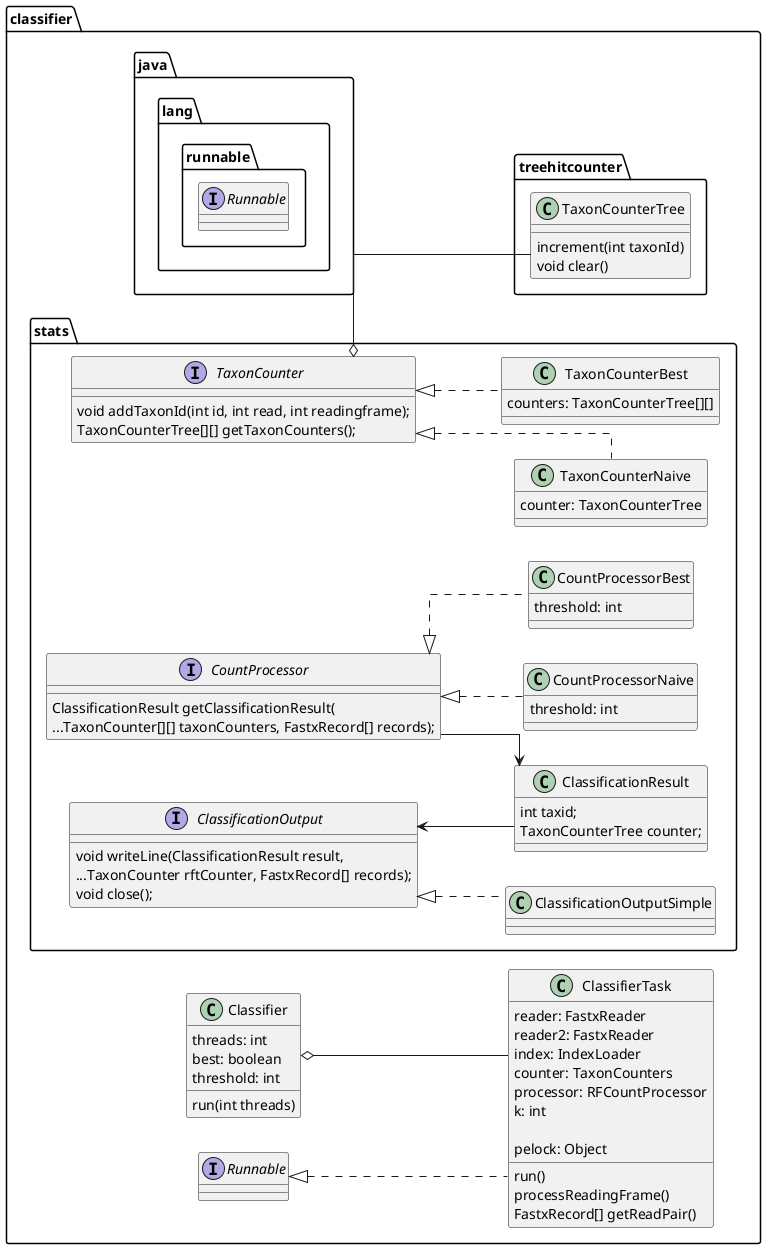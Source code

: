 @startuml
left to right direction
skinparam linetype ortho

package classifier {


    package treehitcounter {
        class TaxonCounterTree {
            increment(int taxonId)
            void clear()
        }
    }

    Classifier o-- ClassifierTask


    class Classifier {
        threads: int
        best: boolean
        threshold: int
        run(int threads)
    }



    package java.lang.runnable {
        interface Runnable
    }


    class ClassifierTask implements Runnable {
        reader: FastxReader
        reader2: FastxReader
        index: IndexLoader
        counter: TaxonCounters
        processor: RFCountProcessor
        k: int

        pelock: Object

        run()
        processReadingFrame()
        FastxRecord[] getReadPair()
    }


    package stats {
        interface CountProcessor {
            ClassificationResult getClassificationResult(
            ...TaxonCounter[][] taxonCounters, FastxRecord[] records);
        }

        interface TaxonCounter {
            void addTaxonId(int id, int read, int readingframe);
            TaxonCounterTree[][] getTaxonCounters();
        }

        interface ClassificationOutput {
            void writeLine(ClassificationResult result,
            ...TaxonCounter rftCounter, FastxRecord[] records);
            void close();
        }

        class CountProcessorNaive implements CountProcessor {
            threshold: int
        }
        class CountProcessorBest implements CountProcessor {
            threshold: int
        }

        class TaxonCounterNaive implements TaxonCounter {
            counter: TaxonCounterTree
        }
        class TaxonCounterBest implements TaxonCounter {
            counters: TaxonCounterTree[][]
        }

        class ClassificationOutputSimple implements ClassificationOutput

        class ClassificationResult {
             int taxid;
             TaxonCounterTree counter;
        }

        TaxonCounter o-- TaxonCounterTree
        CountProcessor --> ClassificationResult
        ClassificationOutput <-- ClassificationResult
    }
}



@enduml